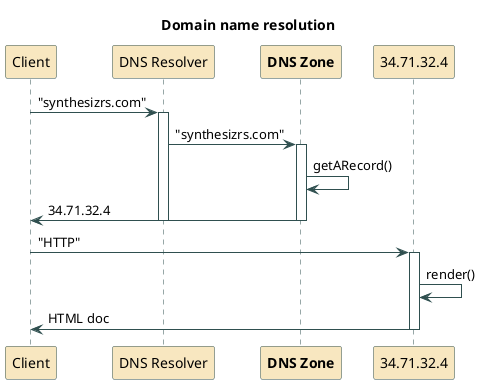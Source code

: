 @startuml

title
Domain name resolution
end title

skinparam sequence {
	BackgroundColor STRATEGY
	ParticipantBackgroundColor STRATEGY
	ArrowColor DarkSlateGray
	BorderColor DarkSlateGray
	LifeLineBorderColor DarkSlateGray
	ParticipantBorderColor DarkSlateGray
}

Client -> "DNS Resolver": "synthesizrs.com"
activate "DNS Resolver"

"DNS Resolver" -> "**DNS Zone**": "synthesizrs.com"
activate "**DNS Zone**"
"**DNS Zone**" -> "**DNS Zone**": getARecord()
"**DNS Zone**" -> Client: 34.71.32.4
deactivate "**DNS Zone**"

deactivate "DNS Resolver"


Client -> "34.71.32.4": "HTTP"
activate "34.71.32.4"
"34.71.32.4" -> "34.71.32.4": render()
"34.71.32.4" -> Client: HTML doc
deactivate "34.71.32.4"

@enduml